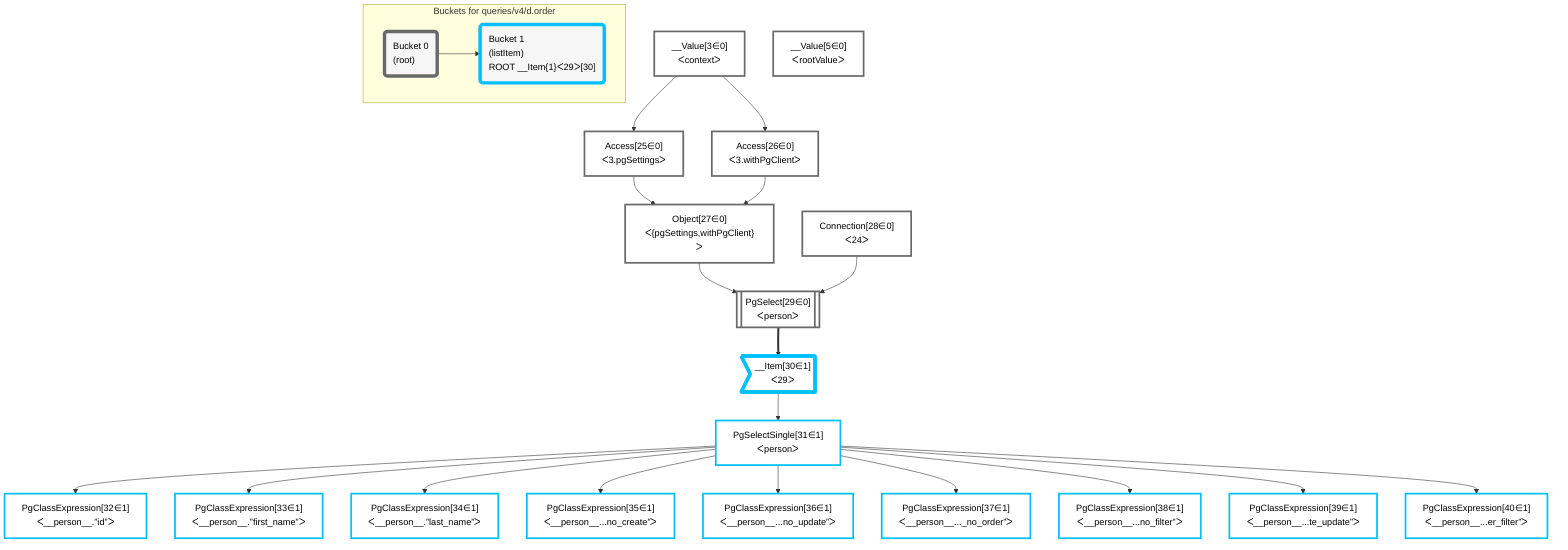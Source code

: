 graph TD
    classDef path fill:#eee,stroke:#000,color:#000
    classDef plan fill:#fff,stroke-width:3px,color:#000
    classDef itemplan fill:#fff,stroke-width:6px,color:#000
    classDef sideeffectplan fill:#f00,stroke-width:6px,color:#000
    classDef bucket fill:#f6f6f6,color:#000,stroke-width:6px,text-align:left


    %% define steps
    __Value3["__Value[3∈0]<br />ᐸcontextᐳ"]:::plan
    __Value5["__Value[5∈0]<br />ᐸrootValueᐳ"]:::plan
    Access25["Access[25∈0]<br />ᐸ3.pgSettingsᐳ"]:::plan
    Access26["Access[26∈0]<br />ᐸ3.withPgClientᐳ"]:::plan
    Object27["Object[27∈0]<br />ᐸ{pgSettings,withPgClient}ᐳ"]:::plan
    Connection28["Connection[28∈0]<br />ᐸ24ᐳ"]:::plan
    PgSelect29[["PgSelect[29∈0]<br />ᐸpersonᐳ"]]:::plan
    __Item30>"__Item[30∈1]<br />ᐸ29ᐳ"]:::itemplan
    PgSelectSingle31["PgSelectSingle[31∈1]<br />ᐸpersonᐳ"]:::plan
    PgClassExpression32["PgClassExpression[32∈1]<br />ᐸ__person__.”id”ᐳ"]:::plan
    PgClassExpression33["PgClassExpression[33∈1]<br />ᐸ__person__.”first_name”ᐳ"]:::plan
    PgClassExpression34["PgClassExpression[34∈1]<br />ᐸ__person__.”last_name”ᐳ"]:::plan
    PgClassExpression35["PgClassExpression[35∈1]<br />ᐸ__person__...no_create”ᐳ"]:::plan
    PgClassExpression36["PgClassExpression[36∈1]<br />ᐸ__person__...no_update”ᐳ"]:::plan
    PgClassExpression37["PgClassExpression[37∈1]<br />ᐸ__person__..._no_order”ᐳ"]:::plan
    PgClassExpression38["PgClassExpression[38∈1]<br />ᐸ__person__...no_filter”ᐳ"]:::plan
    PgClassExpression39["PgClassExpression[39∈1]<br />ᐸ__person__...te_update”ᐳ"]:::plan
    PgClassExpression40["PgClassExpression[40∈1]<br />ᐸ__person__...er_filter”ᐳ"]:::plan

    %% plan dependencies
    __Value3 --> Access25
    __Value3 --> Access26
    Access25 & Access26 --> Object27
    Object27 & Connection28 --> PgSelect29
    PgSelect29 ==> __Item30
    __Item30 --> PgSelectSingle31
    PgSelectSingle31 --> PgClassExpression32
    PgSelectSingle31 --> PgClassExpression33
    PgSelectSingle31 --> PgClassExpression34
    PgSelectSingle31 --> PgClassExpression35
    PgSelectSingle31 --> PgClassExpression36
    PgSelectSingle31 --> PgClassExpression37
    PgSelectSingle31 --> PgClassExpression38
    PgSelectSingle31 --> PgClassExpression39
    PgSelectSingle31 --> PgClassExpression40

    subgraph "Buckets for queries/v4/d.order"
    Bucket0("Bucket 0<br />(root)"):::bucket
    classDef bucket0 stroke:#696969
    class Bucket0,__Value3,__Value5,Access25,Access26,Object27,Connection28,PgSelect29 bucket0
    Bucket1("Bucket 1<br />(listItem)<br />ROOT __Item{1}ᐸ29ᐳ[30]"):::bucket
    classDef bucket1 stroke:#00bfff
    class Bucket1,__Item30,PgSelectSingle31,PgClassExpression32,PgClassExpression33,PgClassExpression34,PgClassExpression35,PgClassExpression36,PgClassExpression37,PgClassExpression38,PgClassExpression39,PgClassExpression40 bucket1
    Bucket0 --> Bucket1
    end